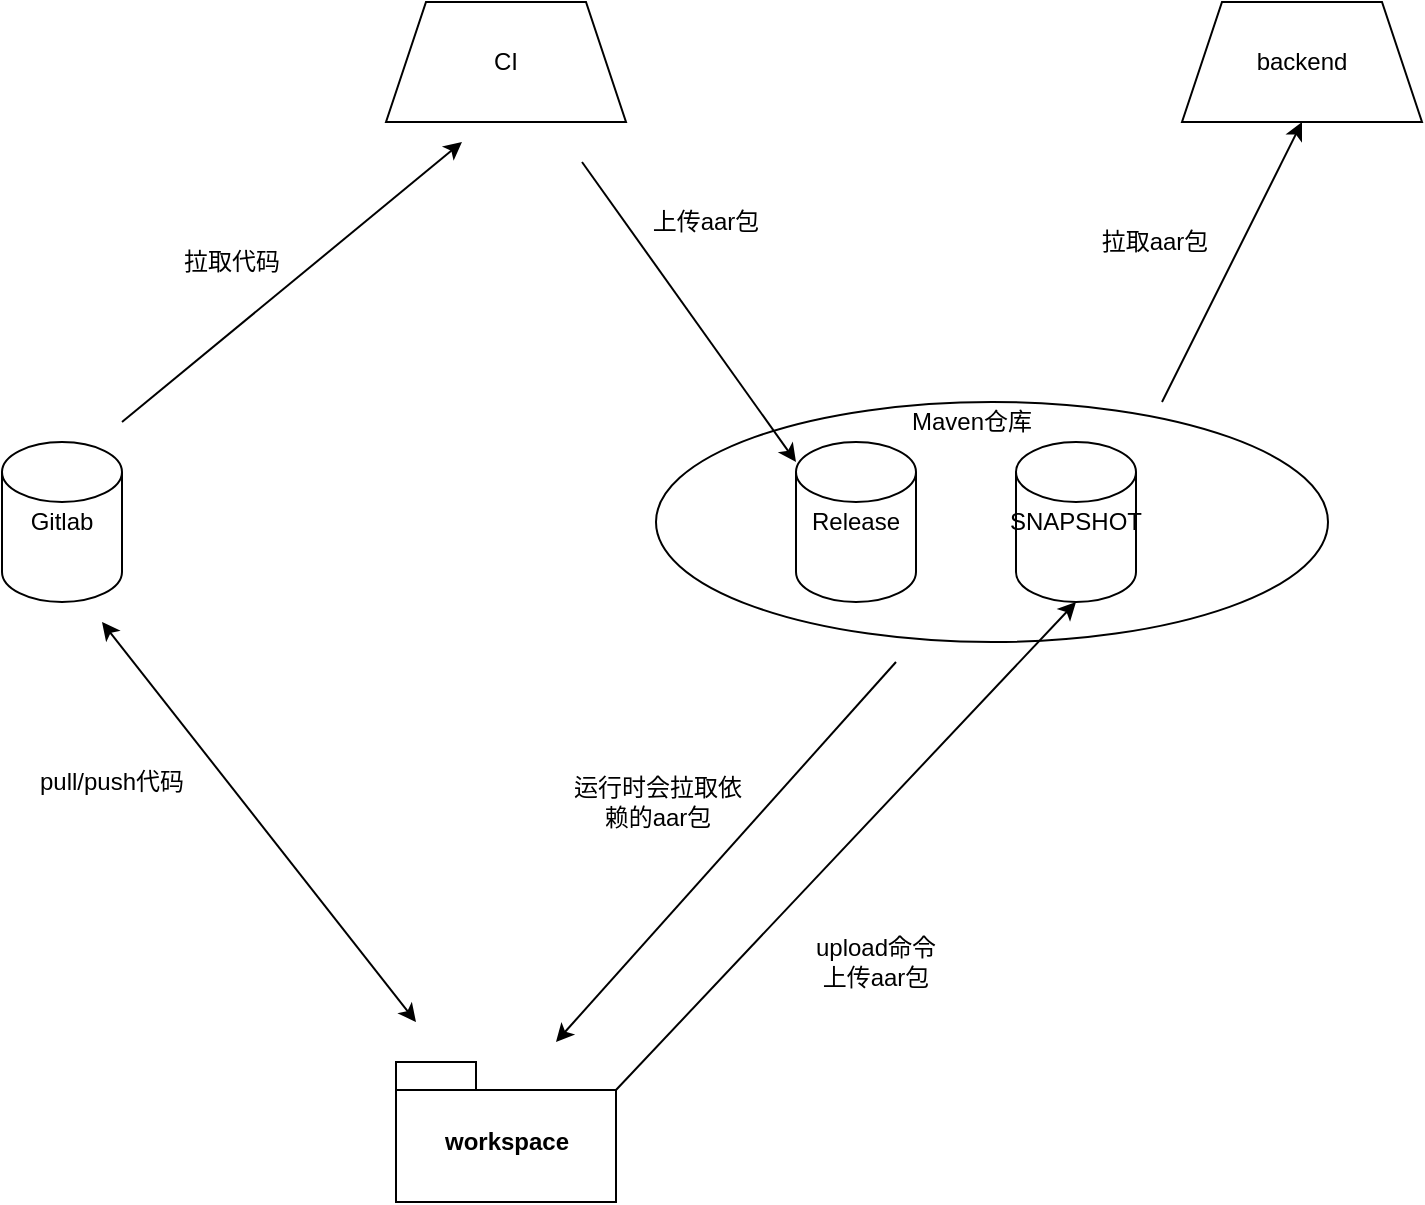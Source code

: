<mxfile version="13.6.5" type="github">
  <diagram id="nkL6rd734fifXC6inKpp" name="Page-1">
    <mxGraphModel dx="1005" dy="768" grid="1" gridSize="10" guides="1" tooltips="1" connect="1" arrows="1" fold="1" page="1" pageScale="1" pageWidth="827" pageHeight="1169" math="0" shadow="0">
      <root>
        <mxCell id="0" />
        <mxCell id="1" parent="0" />
        <mxCell id="ckzIeAeVdmB4fhRORM2E-3" value="" style="ellipse;whiteSpace=wrap;html=1;" vertex="1" parent="1">
          <mxGeometry x="397" y="260" width="336" height="120" as="geometry" />
        </mxCell>
        <mxCell id="ckzIeAeVdmB4fhRORM2E-1" value="Release" style="shape=cylinder2;whiteSpace=wrap;html=1;boundedLbl=1;backgroundOutline=1;size=15;" vertex="1" parent="1">
          <mxGeometry x="467" y="280" width="60" height="80" as="geometry" />
        </mxCell>
        <mxCell id="ckzIeAeVdmB4fhRORM2E-2" value="SNAPSHOT" style="shape=cylinder2;whiteSpace=wrap;html=1;boundedLbl=1;backgroundOutline=1;size=15;" vertex="1" parent="1">
          <mxGeometry x="577" y="280" width="60" height="80" as="geometry" />
        </mxCell>
        <mxCell id="ckzIeAeVdmB4fhRORM2E-4" value="Gitlab" style="shape=cylinder2;whiteSpace=wrap;html=1;boundedLbl=1;backgroundOutline=1;size=15;" vertex="1" parent="1">
          <mxGeometry x="70" y="280" width="60" height="80" as="geometry" />
        </mxCell>
        <mxCell id="ckzIeAeVdmB4fhRORM2E-5" value="workspace" style="shape=folder;fontStyle=1;spacingTop=10;tabWidth=40;tabHeight=14;tabPosition=left;html=1;" vertex="1" parent="1">
          <mxGeometry x="267" y="590" width="110" height="70" as="geometry" />
        </mxCell>
        <mxCell id="ckzIeAeVdmB4fhRORM2E-7" value="CI" style="shape=trapezoid;perimeter=trapezoidPerimeter;whiteSpace=wrap;html=1;fixedSize=1;" vertex="1" parent="1">
          <mxGeometry x="262" y="60" width="120" height="60" as="geometry" />
        </mxCell>
        <mxCell id="ckzIeAeVdmB4fhRORM2E-8" value="" style="endArrow=classic;startArrow=classic;html=1;" edge="1" parent="1">
          <mxGeometry width="50" height="50" relative="1" as="geometry">
            <mxPoint x="277" y="570" as="sourcePoint" />
            <mxPoint x="120" y="370" as="targetPoint" />
          </mxGeometry>
        </mxCell>
        <mxCell id="ckzIeAeVdmB4fhRORM2E-10" value="" style="endArrow=classic;html=1;exitX=0;exitY=0;exitDx=110;exitDy=14;exitPerimeter=0;" edge="1" parent="1" source="ckzIeAeVdmB4fhRORM2E-5">
          <mxGeometry width="50" height="50" relative="1" as="geometry">
            <mxPoint x="505.462" y="480" as="sourcePoint" />
            <mxPoint x="607" y="360" as="targetPoint" />
          </mxGeometry>
        </mxCell>
        <mxCell id="ckzIeAeVdmB4fhRORM2E-15" value="upload命令&lt;br&gt;上传aar包" style="text;html=1;strokeColor=none;fillColor=none;align=center;verticalAlign=middle;whiteSpace=wrap;rounded=0;" vertex="1" parent="1">
          <mxGeometry x="457" y="520" width="100" height="40" as="geometry" />
        </mxCell>
        <mxCell id="ckzIeAeVdmB4fhRORM2E-17" value="" style="endArrow=classic;html=1;" edge="1" parent="1">
          <mxGeometry width="50" height="50" relative="1" as="geometry">
            <mxPoint x="517" y="390" as="sourcePoint" />
            <mxPoint x="347" y="580" as="targetPoint" />
          </mxGeometry>
        </mxCell>
        <mxCell id="ckzIeAeVdmB4fhRORM2E-18" value="Maven仓库" style="text;html=1;strokeColor=none;fillColor=none;align=center;verticalAlign=middle;whiteSpace=wrap;rounded=0;" vertex="1" parent="1">
          <mxGeometry x="510" y="260" width="90" height="20" as="geometry" />
        </mxCell>
        <mxCell id="ckzIeAeVdmB4fhRORM2E-19" value="" style="endArrow=classic;html=1;" edge="1" parent="1">
          <mxGeometry width="50" height="50" relative="1" as="geometry">
            <mxPoint x="130" y="270" as="sourcePoint" />
            <mxPoint x="300" y="130" as="targetPoint" />
          </mxGeometry>
        </mxCell>
        <mxCell id="ckzIeAeVdmB4fhRORM2E-21" value="拉取代码" style="text;html=1;strokeColor=none;fillColor=none;align=center;verticalAlign=middle;whiteSpace=wrap;rounded=0;" vertex="1" parent="1">
          <mxGeometry x="150" y="180" width="70" height="20" as="geometry" />
        </mxCell>
        <mxCell id="ckzIeAeVdmB4fhRORM2E-22" value="" style="endArrow=classic;html=1;" edge="1" parent="1">
          <mxGeometry width="50" height="50" relative="1" as="geometry">
            <mxPoint x="360" y="140" as="sourcePoint" />
            <mxPoint x="467" y="290" as="targetPoint" />
          </mxGeometry>
        </mxCell>
        <mxCell id="ckzIeAeVdmB4fhRORM2E-23" value="上传aar包" style="text;html=1;strokeColor=none;fillColor=none;align=center;verticalAlign=middle;whiteSpace=wrap;rounded=0;" vertex="1" parent="1">
          <mxGeometry x="382" y="160" width="80" height="20" as="geometry" />
        </mxCell>
        <mxCell id="ckzIeAeVdmB4fhRORM2E-24" value="pull/push代码" style="text;html=1;strokeColor=none;fillColor=none;align=center;verticalAlign=middle;whiteSpace=wrap;rounded=0;" vertex="1" parent="1">
          <mxGeometry x="80" y="440" width="90" height="20" as="geometry" />
        </mxCell>
        <mxCell id="ckzIeAeVdmB4fhRORM2E-25" value="运行时会拉取依赖的aar包" style="text;html=1;strokeColor=none;fillColor=none;align=center;verticalAlign=middle;whiteSpace=wrap;rounded=0;" vertex="1" parent="1">
          <mxGeometry x="350" y="440" width="96" height="40" as="geometry" />
        </mxCell>
        <mxCell id="ckzIeAeVdmB4fhRORM2E-26" value="backend" style="shape=trapezoid;perimeter=trapezoidPerimeter;whiteSpace=wrap;html=1;fixedSize=1;" vertex="1" parent="1">
          <mxGeometry x="660" y="60" width="120" height="60" as="geometry" />
        </mxCell>
        <mxCell id="ckzIeAeVdmB4fhRORM2E-29" value="拉取aar包" style="text;html=1;strokeColor=none;fillColor=none;align=center;verticalAlign=middle;whiteSpace=wrap;rounded=0;" vertex="1" parent="1">
          <mxGeometry x="610" y="170" width="73" height="20" as="geometry" />
        </mxCell>
        <mxCell id="ckzIeAeVdmB4fhRORM2E-30" value="" style="endArrow=classic;html=1;entryX=0.5;entryY=1;entryDx=0;entryDy=0;" edge="1" parent="1" target="ckzIeAeVdmB4fhRORM2E-26">
          <mxGeometry width="50" height="50" relative="1" as="geometry">
            <mxPoint x="650" y="260" as="sourcePoint" />
            <mxPoint x="730" y="140" as="targetPoint" />
          </mxGeometry>
        </mxCell>
      </root>
    </mxGraphModel>
  </diagram>
</mxfile>

